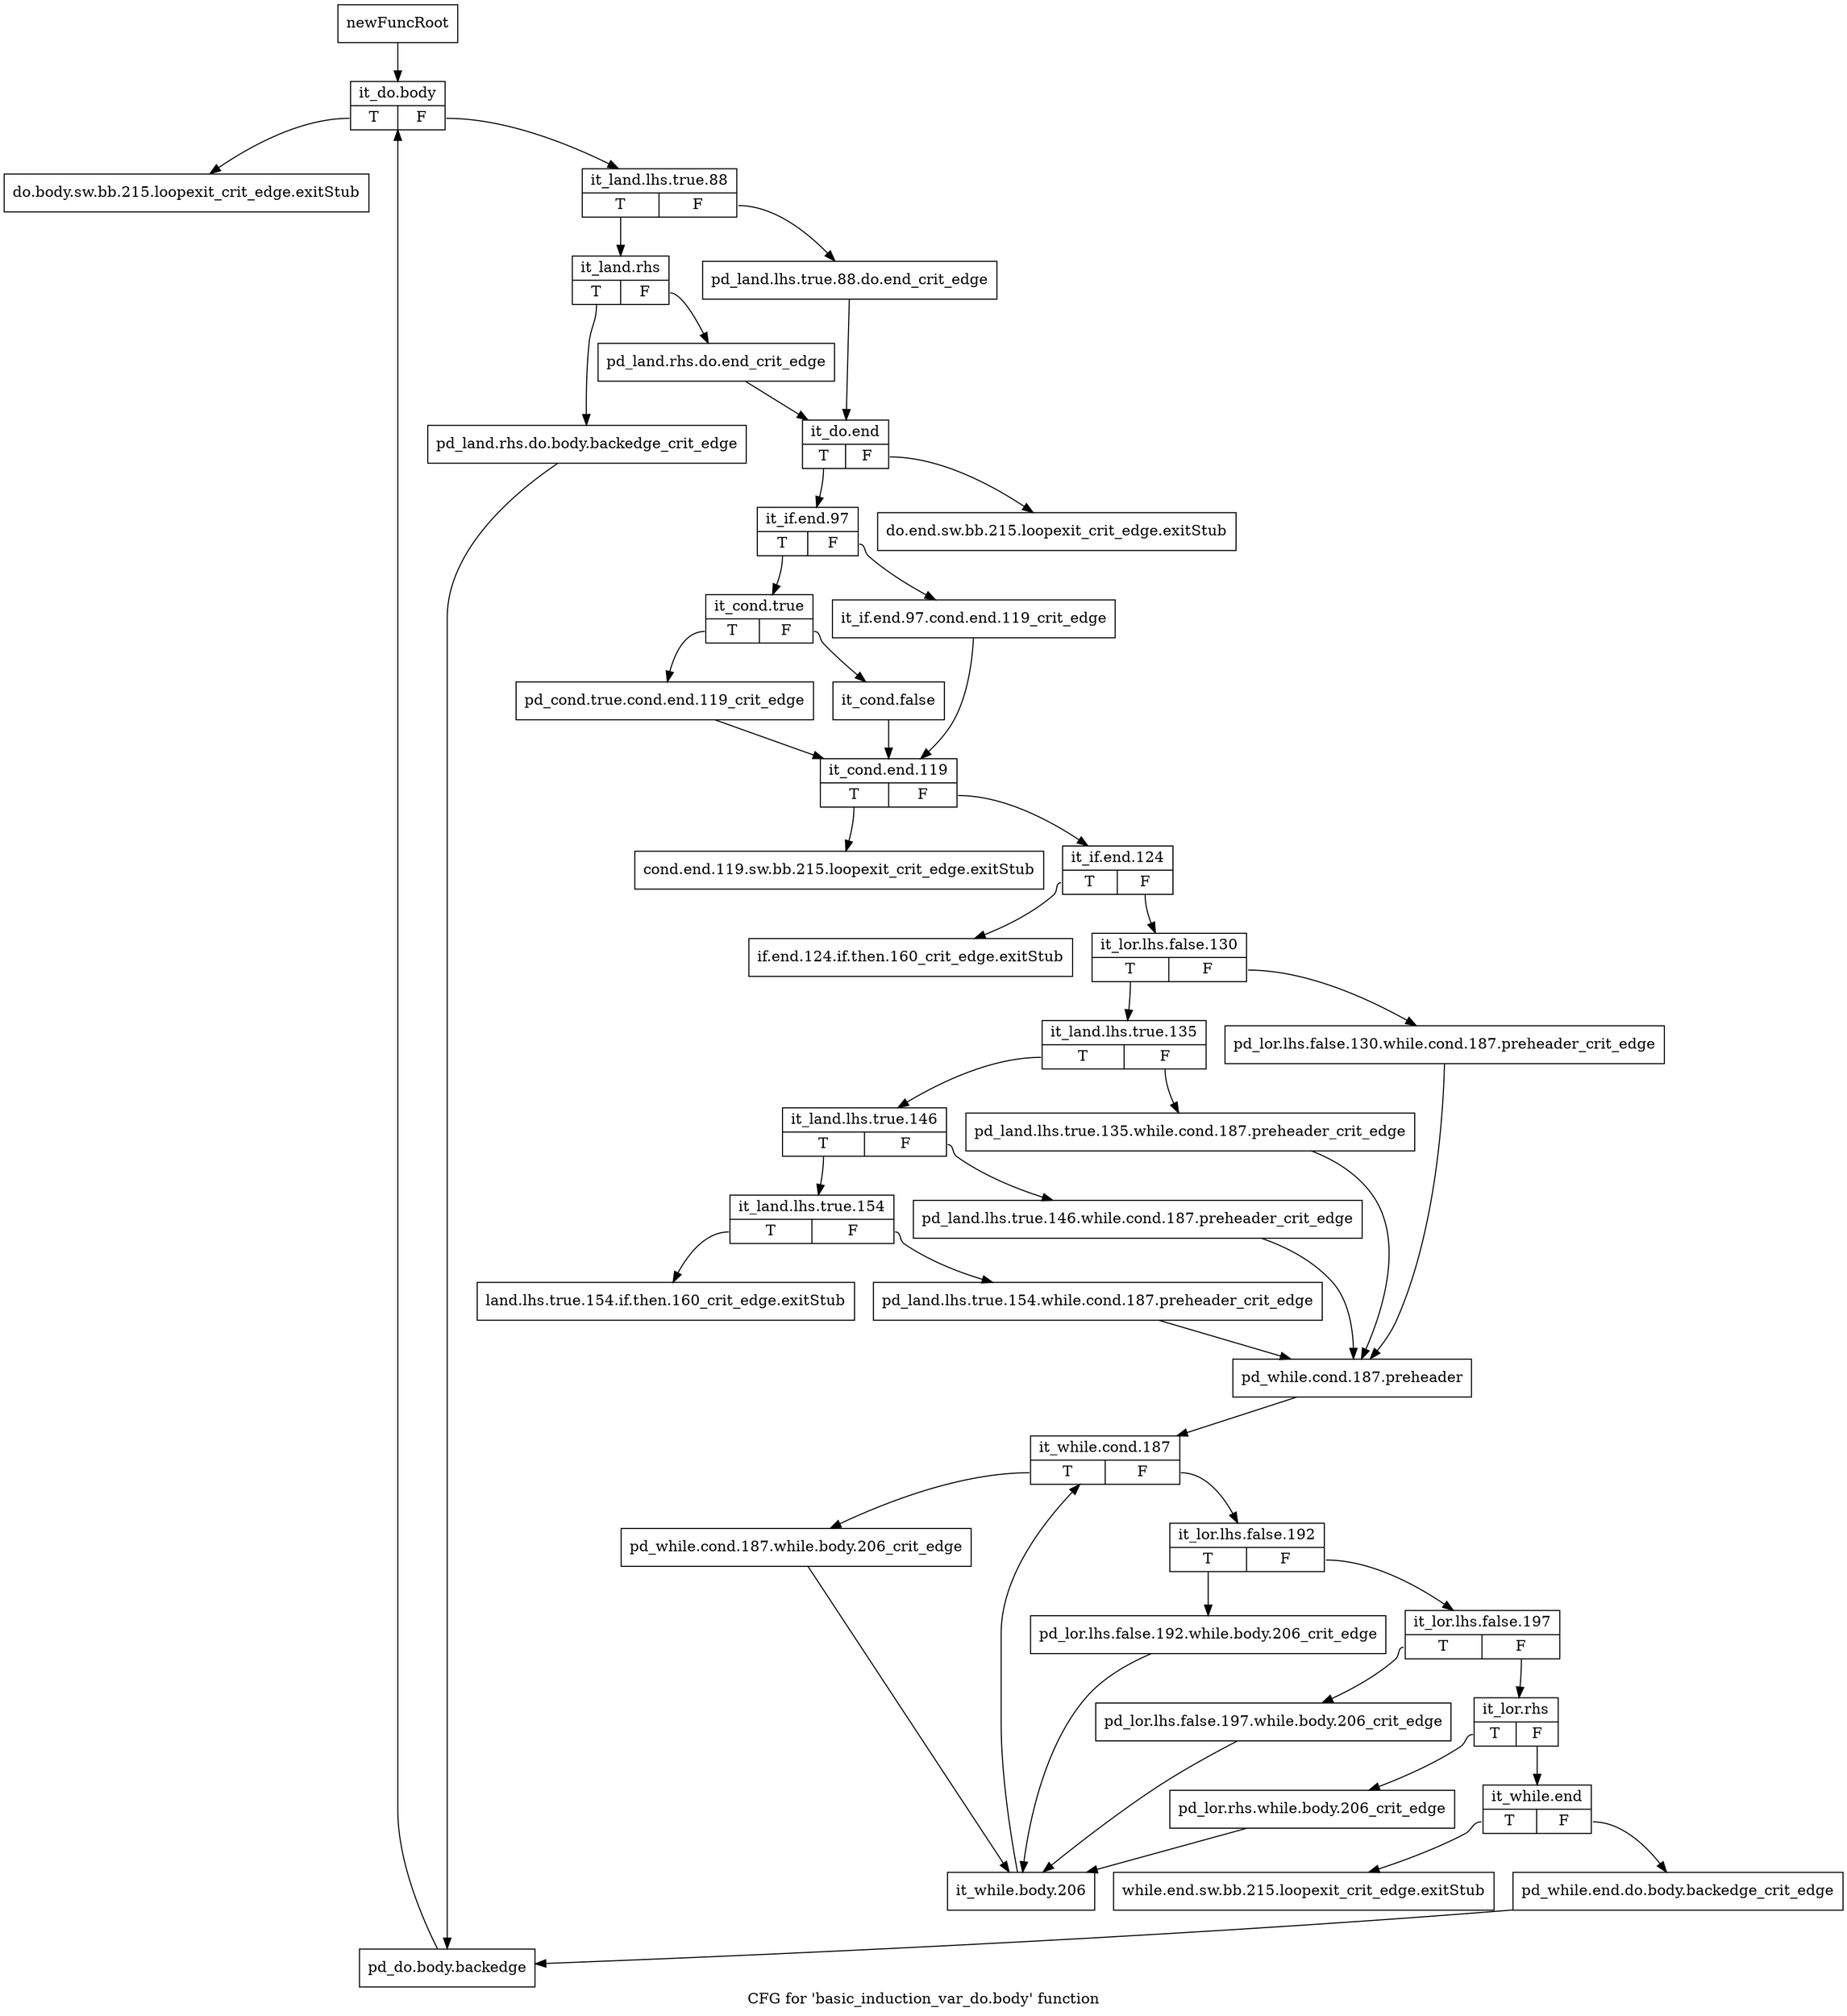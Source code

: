 digraph "CFG for 'basic_induction_var_do.body' function" {
	label="CFG for 'basic_induction_var_do.body' function";

	Node0xb6b1e20 [shape=record,label="{newFuncRoot}"];
	Node0xb6b1e20 -> Node0xb6b25e0;
	Node0xb6b1e70 [shape=record,label="{do.body.sw.bb.215.loopexit_crit_edge.exitStub}"];
	Node0xb6b1ec0 [shape=record,label="{do.end.sw.bb.215.loopexit_crit_edge.exitStub}"];
	Node0xb6b24a0 [shape=record,label="{cond.end.119.sw.bb.215.loopexit_crit_edge.exitStub}"];
	Node0xb6b24f0 [shape=record,label="{if.end.124.if.then.160_crit_edge.exitStub}"];
	Node0xb6b2540 [shape=record,label="{land.lhs.true.154.if.then.160_crit_edge.exitStub}"];
	Node0xb6b2590 [shape=record,label="{while.end.sw.bb.215.loopexit_crit_edge.exitStub}"];
	Node0xb6b25e0 [shape=record,label="{it_do.body|{<s0>T|<s1>F}}"];
	Node0xb6b25e0:s0 -> Node0xb6b1e70;
	Node0xb6b25e0:s1 -> Node0xb6b2630;
	Node0xb6b2630 [shape=record,label="{it_land.lhs.true.88|{<s0>T|<s1>F}}"];
	Node0xb6b2630:s0 -> Node0xb6b26d0;
	Node0xb6b2630:s1 -> Node0xb6b2680;
	Node0xb6b2680 [shape=record,label="{pd_land.lhs.true.88.do.end_crit_edge}"];
	Node0xb6b2680 -> Node0xb6b2770;
	Node0xb6b26d0 [shape=record,label="{it_land.rhs|{<s0>T|<s1>F}}"];
	Node0xb6b26d0:s0 -> Node0xb6b3030;
	Node0xb6b26d0:s1 -> Node0xb6b2720;
	Node0xb6b2720 [shape=record,label="{pd_land.rhs.do.end_crit_edge}"];
	Node0xb6b2720 -> Node0xb6b2770;
	Node0xb6b2770 [shape=record,label="{it_do.end|{<s0>T|<s1>F}}"];
	Node0xb6b2770:s0 -> Node0xb6b27c0;
	Node0xb6b2770:s1 -> Node0xb6b1ec0;
	Node0xb6b27c0 [shape=record,label="{it_if.end.97|{<s0>T|<s1>F}}"];
	Node0xb6b27c0:s0 -> Node0xb6b2860;
	Node0xb6b27c0:s1 -> Node0xb6b2810;
	Node0xb6b2810 [shape=record,label="{it_if.end.97.cond.end.119_crit_edge}"];
	Node0xb6b2810 -> Node0xb6b2950;
	Node0xb6b2860 [shape=record,label="{it_cond.true|{<s0>T|<s1>F}}"];
	Node0xb6b2860:s0 -> Node0xb6b2900;
	Node0xb6b2860:s1 -> Node0xb6b28b0;
	Node0xb6b28b0 [shape=record,label="{it_cond.false}"];
	Node0xb6b28b0 -> Node0xb6b2950;
	Node0xb6b2900 [shape=record,label="{pd_cond.true.cond.end.119_crit_edge}"];
	Node0xb6b2900 -> Node0xb6b2950;
	Node0xb6b2950 [shape=record,label="{it_cond.end.119|{<s0>T|<s1>F}}"];
	Node0xb6b2950:s0 -> Node0xb6b24a0;
	Node0xb6b2950:s1 -> Node0xb6b29a0;
	Node0xb6b29a0 [shape=record,label="{it_if.end.124|{<s0>T|<s1>F}}"];
	Node0xb6b29a0:s0 -> Node0xb6b24f0;
	Node0xb6b29a0:s1 -> Node0xb6b29f0;
	Node0xb6b29f0 [shape=record,label="{it_lor.lhs.false.130|{<s0>T|<s1>F}}"];
	Node0xb6b29f0:s0 -> Node0xb6b2a90;
	Node0xb6b29f0:s1 -> Node0xb6b2a40;
	Node0xb6b2a40 [shape=record,label="{pd_lor.lhs.false.130.while.cond.187.preheader_crit_edge}"];
	Node0xb6b2a40 -> Node0xb6b2c70;
	Node0xb6b2a90 [shape=record,label="{it_land.lhs.true.135|{<s0>T|<s1>F}}"];
	Node0xb6b2a90:s0 -> Node0xb6b2b30;
	Node0xb6b2a90:s1 -> Node0xb6b2ae0;
	Node0xb6b2ae0 [shape=record,label="{pd_land.lhs.true.135.while.cond.187.preheader_crit_edge}"];
	Node0xb6b2ae0 -> Node0xb6b2c70;
	Node0xb6b2b30 [shape=record,label="{it_land.lhs.true.146|{<s0>T|<s1>F}}"];
	Node0xb6b2b30:s0 -> Node0xb6b2bd0;
	Node0xb6b2b30:s1 -> Node0xb6b2b80;
	Node0xb6b2b80 [shape=record,label="{pd_land.lhs.true.146.while.cond.187.preheader_crit_edge}"];
	Node0xb6b2b80 -> Node0xb6b2c70;
	Node0xb6b2bd0 [shape=record,label="{it_land.lhs.true.154|{<s0>T|<s1>F}}"];
	Node0xb6b2bd0:s0 -> Node0xb6b2540;
	Node0xb6b2bd0:s1 -> Node0xb6b2c20;
	Node0xb6b2c20 [shape=record,label="{pd_land.lhs.true.154.while.cond.187.preheader_crit_edge}"];
	Node0xb6b2c20 -> Node0xb6b2c70;
	Node0xb6b2c70 [shape=record,label="{pd_while.cond.187.preheader}"];
	Node0xb6b2c70 -> Node0xb6b2cc0;
	Node0xb6b2cc0 [shape=record,label="{it_while.cond.187|{<s0>T|<s1>F}}"];
	Node0xb6b2cc0:s0 -> Node0xb6b2f90;
	Node0xb6b2cc0:s1 -> Node0xb6b2d10;
	Node0xb6b2d10 [shape=record,label="{it_lor.lhs.false.192|{<s0>T|<s1>F}}"];
	Node0xb6b2d10:s0 -> Node0xb6b2f40;
	Node0xb6b2d10:s1 -> Node0xb6b2d60;
	Node0xb6b2d60 [shape=record,label="{it_lor.lhs.false.197|{<s0>T|<s1>F}}"];
	Node0xb6b2d60:s0 -> Node0xb6b2ef0;
	Node0xb6b2d60:s1 -> Node0xb6b2db0;
	Node0xb6b2db0 [shape=record,label="{it_lor.rhs|{<s0>T|<s1>F}}"];
	Node0xb6b2db0:s0 -> Node0xb6b2ea0;
	Node0xb6b2db0:s1 -> Node0xb6b2e00;
	Node0xb6b2e00 [shape=record,label="{it_while.end|{<s0>T|<s1>F}}"];
	Node0xb6b2e00:s0 -> Node0xb6b2590;
	Node0xb6b2e00:s1 -> Node0xb6b2e50;
	Node0xb6b2e50 [shape=record,label="{pd_while.end.do.body.backedge_crit_edge}"];
	Node0xb6b2e50 -> Node0xb6b3080;
	Node0xb6b2ea0 [shape=record,label="{pd_lor.rhs.while.body.206_crit_edge}"];
	Node0xb6b2ea0 -> Node0xb6b2fe0;
	Node0xb6b2ef0 [shape=record,label="{pd_lor.lhs.false.197.while.body.206_crit_edge}"];
	Node0xb6b2ef0 -> Node0xb6b2fe0;
	Node0xb6b2f40 [shape=record,label="{pd_lor.lhs.false.192.while.body.206_crit_edge}"];
	Node0xb6b2f40 -> Node0xb6b2fe0;
	Node0xb6b2f90 [shape=record,label="{pd_while.cond.187.while.body.206_crit_edge}"];
	Node0xb6b2f90 -> Node0xb6b2fe0;
	Node0xb6b2fe0 [shape=record,label="{it_while.body.206}"];
	Node0xb6b2fe0 -> Node0xb6b2cc0;
	Node0xb6b3030 [shape=record,label="{pd_land.rhs.do.body.backedge_crit_edge}"];
	Node0xb6b3030 -> Node0xb6b3080;
	Node0xb6b3080 [shape=record,label="{pd_do.body.backedge}"];
	Node0xb6b3080 -> Node0xb6b25e0;
}
